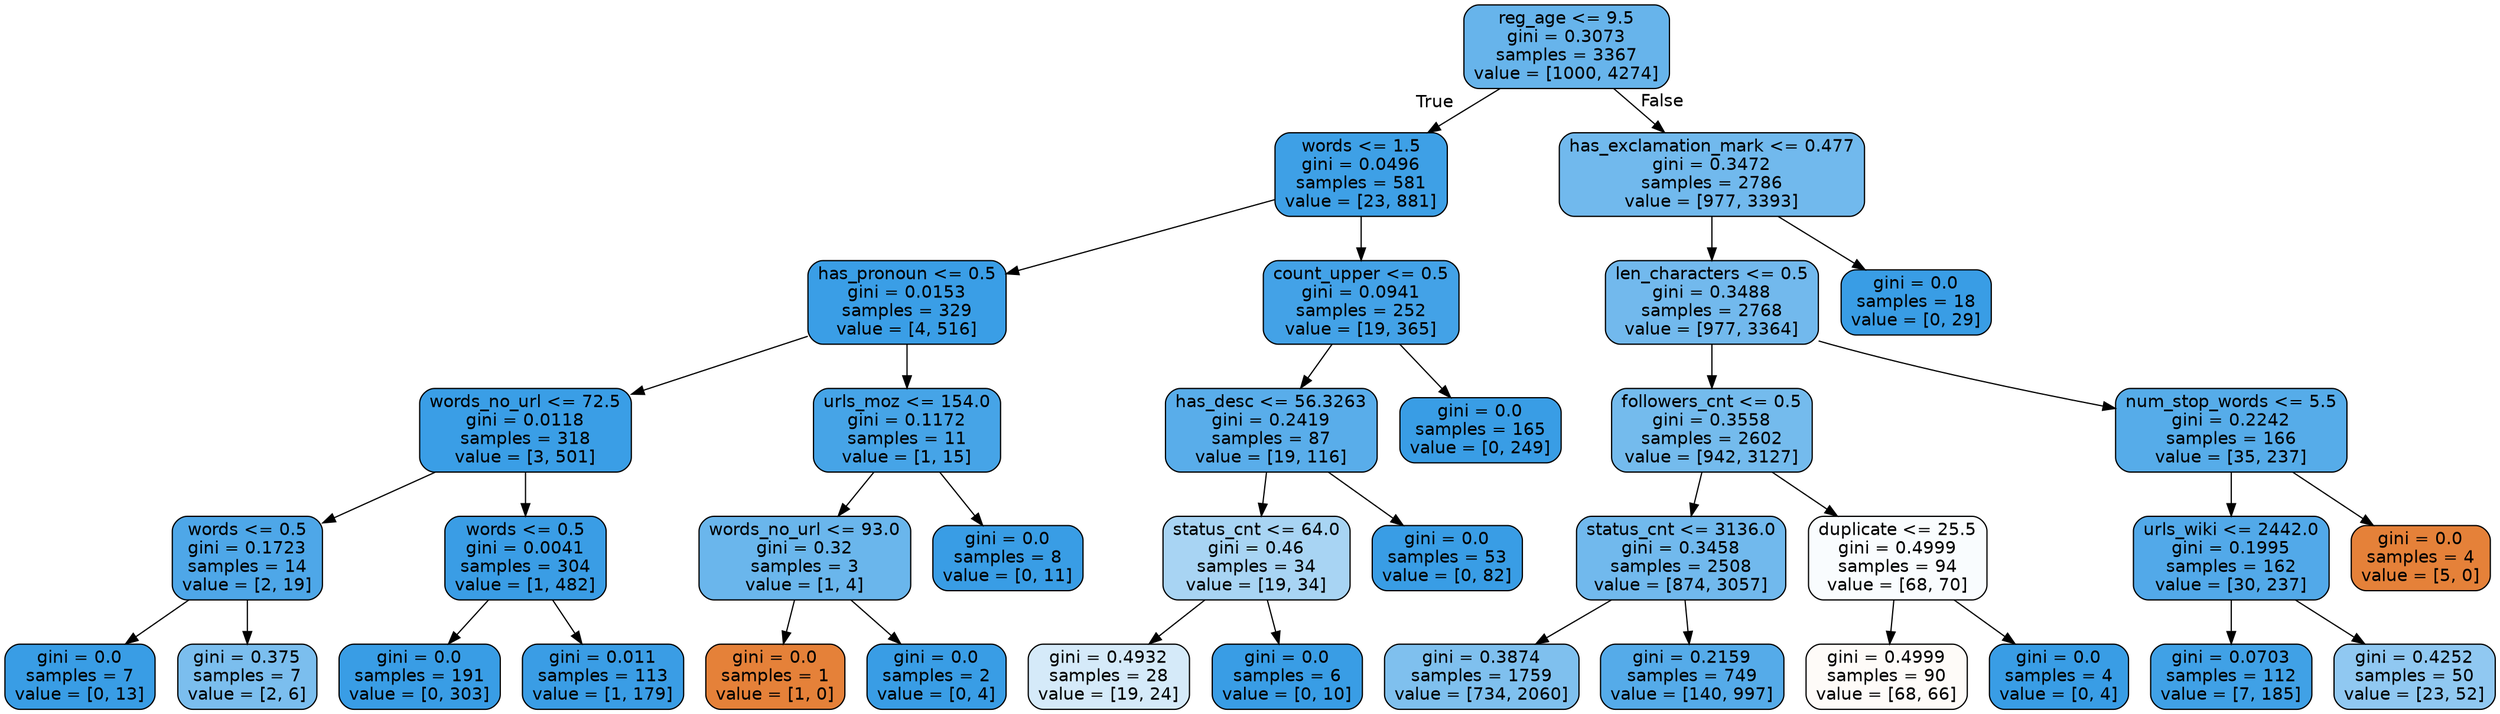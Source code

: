 digraph Tree {
node [shape=box, style="filled, rounded", color="black", fontname=helvetica] ;
edge [fontname=helvetica] ;
0 [label="reg_age <= 9.5\ngini = 0.3073\nsamples = 3367\nvalue = [1000, 4274]", fillcolor="#399de5c3"] ;
1 [label="words <= 1.5\ngini = 0.0496\nsamples = 581\nvalue = [23, 881]", fillcolor="#399de5f8"] ;
0 -> 1 [labeldistance=2.5, labelangle=45, headlabel="True"] ;
2 [label="has_pronoun <= 0.5\ngini = 0.0153\nsamples = 329\nvalue = [4, 516]", fillcolor="#399de5fd"] ;
1 -> 2 ;
3 [label="words_no_url <= 72.5\ngini = 0.0118\nsamples = 318\nvalue = [3, 501]", fillcolor="#399de5fd"] ;
2 -> 3 ;
4 [label="words <= 0.5\ngini = 0.1723\nsamples = 14\nvalue = [2, 19]", fillcolor="#399de5e4"] ;
3 -> 4 ;
5 [label="gini = 0.0\nsamples = 7\nvalue = [0, 13]", fillcolor="#399de5ff"] ;
4 -> 5 ;
6 [label="gini = 0.375\nsamples = 7\nvalue = [2, 6]", fillcolor="#399de5aa"] ;
4 -> 6 ;
7 [label="words <= 0.5\ngini = 0.0041\nsamples = 304\nvalue = [1, 482]", fillcolor="#399de5fe"] ;
3 -> 7 ;
8 [label="gini = 0.0\nsamples = 191\nvalue = [0, 303]", fillcolor="#399de5ff"] ;
7 -> 8 ;
9 [label="gini = 0.011\nsamples = 113\nvalue = [1, 179]", fillcolor="#399de5fe"] ;
7 -> 9 ;
10 [label="urls_moz <= 154.0\ngini = 0.1172\nsamples = 11\nvalue = [1, 15]", fillcolor="#399de5ee"] ;
2 -> 10 ;
11 [label="words_no_url <= 93.0\ngini = 0.32\nsamples = 3\nvalue = [1, 4]", fillcolor="#399de5bf"] ;
10 -> 11 ;
12 [label="gini = 0.0\nsamples = 1\nvalue = [1, 0]", fillcolor="#e58139ff"] ;
11 -> 12 ;
13 [label="gini = 0.0\nsamples = 2\nvalue = [0, 4]", fillcolor="#399de5ff"] ;
11 -> 13 ;
14 [label="gini = 0.0\nsamples = 8\nvalue = [0, 11]", fillcolor="#399de5ff"] ;
10 -> 14 ;
15 [label="count_upper <= 0.5\ngini = 0.0941\nsamples = 252\nvalue = [19, 365]", fillcolor="#399de5f2"] ;
1 -> 15 ;
16 [label="has_desc <= 56.3263\ngini = 0.2419\nsamples = 87\nvalue = [19, 116]", fillcolor="#399de5d5"] ;
15 -> 16 ;
17 [label="status_cnt <= 64.0\ngini = 0.46\nsamples = 34\nvalue = [19, 34]", fillcolor="#399de570"] ;
16 -> 17 ;
18 [label="gini = 0.4932\nsamples = 28\nvalue = [19, 24]", fillcolor="#399de535"] ;
17 -> 18 ;
19 [label="gini = 0.0\nsamples = 6\nvalue = [0, 10]", fillcolor="#399de5ff"] ;
17 -> 19 ;
20 [label="gini = 0.0\nsamples = 53\nvalue = [0, 82]", fillcolor="#399de5ff"] ;
16 -> 20 ;
21 [label="gini = 0.0\nsamples = 165\nvalue = [0, 249]", fillcolor="#399de5ff"] ;
15 -> 21 ;
22 [label="has_exclamation_mark <= 0.477\ngini = 0.3472\nsamples = 2786\nvalue = [977, 3393]", fillcolor="#399de5b6"] ;
0 -> 22 [labeldistance=2.5, labelangle=-45, headlabel="False"] ;
23 [label="len_characters <= 0.5\ngini = 0.3488\nsamples = 2768\nvalue = [977, 3364]", fillcolor="#399de5b5"] ;
22 -> 23 ;
24 [label="followers_cnt <= 0.5\ngini = 0.3558\nsamples = 2602\nvalue = [942, 3127]", fillcolor="#399de5b2"] ;
23 -> 24 ;
25 [label="status_cnt <= 3136.0\ngini = 0.3458\nsamples = 2508\nvalue = [874, 3057]", fillcolor="#399de5b6"] ;
24 -> 25 ;
26 [label="gini = 0.3874\nsamples = 1759\nvalue = [734, 2060]", fillcolor="#399de5a4"] ;
25 -> 26 ;
27 [label="gini = 0.2159\nsamples = 749\nvalue = [140, 997]", fillcolor="#399de5db"] ;
25 -> 27 ;
28 [label="duplicate <= 25.5\ngini = 0.4999\nsamples = 94\nvalue = [68, 70]", fillcolor="#399de507"] ;
24 -> 28 ;
29 [label="gini = 0.4999\nsamples = 90\nvalue = [68, 66]", fillcolor="#e5813908"] ;
28 -> 29 ;
30 [label="gini = 0.0\nsamples = 4\nvalue = [0, 4]", fillcolor="#399de5ff"] ;
28 -> 30 ;
31 [label="num_stop_words <= 5.5\ngini = 0.2242\nsamples = 166\nvalue = [35, 237]", fillcolor="#399de5d9"] ;
23 -> 31 ;
32 [label="urls_wiki <= 2442.0\ngini = 0.1995\nsamples = 162\nvalue = [30, 237]", fillcolor="#399de5df"] ;
31 -> 32 ;
33 [label="gini = 0.0703\nsamples = 112\nvalue = [7, 185]", fillcolor="#399de5f5"] ;
32 -> 33 ;
34 [label="gini = 0.4252\nsamples = 50\nvalue = [23, 52]", fillcolor="#399de58e"] ;
32 -> 34 ;
35 [label="gini = 0.0\nsamples = 4\nvalue = [5, 0]", fillcolor="#e58139ff"] ;
31 -> 35 ;
36 [label="gini = 0.0\nsamples = 18\nvalue = [0, 29]", fillcolor="#399de5ff"] ;
22 -> 36 ;
}